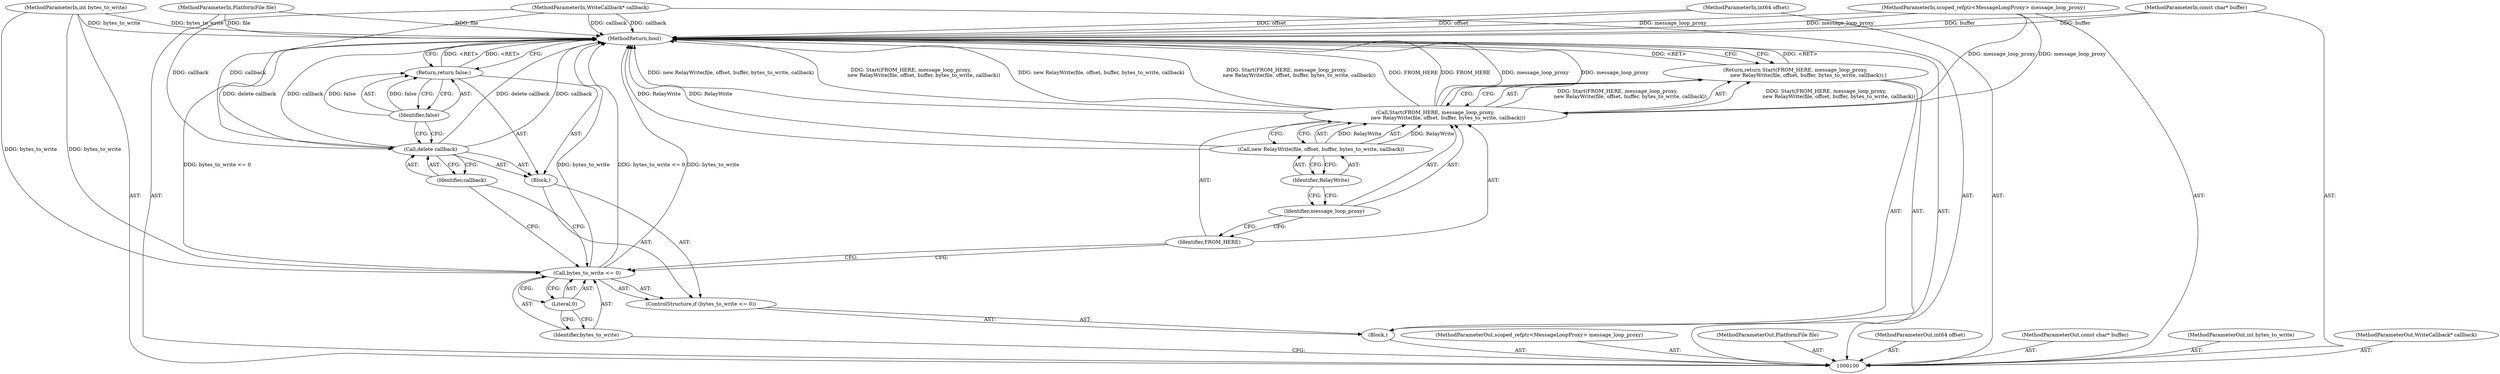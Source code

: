 digraph "0_Chrome_4c19b042ea31bd393d2265656f94339d1c3d82ff_0" {
"1000123" [label="(MethodReturn,bool)"];
"1000116" [label="(Identifier,false)"];
"1000115" [label="(Return,return false;)"];
"1000118" [label="(Call,Start(FROM_HERE, message_loop_proxy,\n                new RelayWrite(file, offset, buffer, bytes_to_write, callback)))"];
"1000119" [label="(Identifier,FROM_HERE)"];
"1000120" [label="(Identifier,message_loop_proxy)"];
"1000117" [label="(Return,return Start(FROM_HERE, message_loop_proxy,\n                new RelayWrite(file, offset, buffer, bytes_to_write, callback));)"];
"1000121" [label="(Call,new RelayWrite(file, offset, buffer, bytes_to_write, callback))"];
"1000122" [label="(Identifier,RelayWrite)"];
"1000101" [label="(MethodParameterIn,scoped_refptr<MessageLoopProxy> message_loop_proxy)"];
"1000153" [label="(MethodParameterOut,scoped_refptr<MessageLoopProxy> message_loop_proxy)"];
"1000102" [label="(MethodParameterIn,PlatformFile file)"];
"1000154" [label="(MethodParameterOut,PlatformFile file)"];
"1000103" [label="(MethodParameterIn,int64 offset)"];
"1000155" [label="(MethodParameterOut,int64 offset)"];
"1000104" [label="(MethodParameterIn,const char* buffer)"];
"1000156" [label="(MethodParameterOut,const char* buffer)"];
"1000105" [label="(MethodParameterIn,int bytes_to_write)"];
"1000157" [label="(MethodParameterOut,int bytes_to_write)"];
"1000107" [label="(Block,)"];
"1000106" [label="(MethodParameterIn,WriteCallback* callback)"];
"1000158" [label="(MethodParameterOut,WriteCallback* callback)"];
"1000108" [label="(ControlStructure,if (bytes_to_write <= 0))"];
"1000111" [label="(Literal,0)"];
"1000112" [label="(Block,)"];
"1000109" [label="(Call,bytes_to_write <= 0)"];
"1000110" [label="(Identifier,bytes_to_write)"];
"1000114" [label="(Identifier,callback)"];
"1000113" [label="(Call,delete callback)"];
"1000123" -> "1000100"  [label="AST: "];
"1000123" -> "1000115"  [label="CFG: "];
"1000123" -> "1000117"  [label="CFG: "];
"1000117" -> "1000123"  [label="DDG: <RET>"];
"1000115" -> "1000123"  [label="DDG: <RET>"];
"1000104" -> "1000123"  [label="DDG: buffer"];
"1000105" -> "1000123"  [label="DDG: bytes_to_write"];
"1000113" -> "1000123"  [label="DDG: callback"];
"1000113" -> "1000123"  [label="DDG: delete callback"];
"1000103" -> "1000123"  [label="DDG: offset"];
"1000118" -> "1000123"  [label="DDG: new RelayWrite(file, offset, buffer, bytes_to_write, callback)"];
"1000118" -> "1000123"  [label="DDG: Start(FROM_HERE, message_loop_proxy,\n                new RelayWrite(file, offset, buffer, bytes_to_write, callback))"];
"1000118" -> "1000123"  [label="DDG: FROM_HERE"];
"1000118" -> "1000123"  [label="DDG: message_loop_proxy"];
"1000102" -> "1000123"  [label="DDG: file"];
"1000121" -> "1000123"  [label="DDG: RelayWrite"];
"1000101" -> "1000123"  [label="DDG: message_loop_proxy"];
"1000109" -> "1000123"  [label="DDG: bytes_to_write"];
"1000109" -> "1000123"  [label="DDG: bytes_to_write <= 0"];
"1000106" -> "1000123"  [label="DDG: callback"];
"1000116" -> "1000115"  [label="AST: "];
"1000116" -> "1000113"  [label="CFG: "];
"1000115" -> "1000116"  [label="CFG: "];
"1000116" -> "1000115"  [label="DDG: false"];
"1000115" -> "1000112"  [label="AST: "];
"1000115" -> "1000116"  [label="CFG: "];
"1000116" -> "1000115"  [label="AST: "];
"1000123" -> "1000115"  [label="CFG: "];
"1000115" -> "1000123"  [label="DDG: <RET>"];
"1000116" -> "1000115"  [label="DDG: false"];
"1000118" -> "1000117"  [label="AST: "];
"1000118" -> "1000121"  [label="CFG: "];
"1000119" -> "1000118"  [label="AST: "];
"1000120" -> "1000118"  [label="AST: "];
"1000121" -> "1000118"  [label="AST: "];
"1000117" -> "1000118"  [label="CFG: "];
"1000118" -> "1000123"  [label="DDG: new RelayWrite(file, offset, buffer, bytes_to_write, callback)"];
"1000118" -> "1000123"  [label="DDG: Start(FROM_HERE, message_loop_proxy,\n                new RelayWrite(file, offset, buffer, bytes_to_write, callback))"];
"1000118" -> "1000123"  [label="DDG: FROM_HERE"];
"1000118" -> "1000123"  [label="DDG: message_loop_proxy"];
"1000118" -> "1000117"  [label="DDG: Start(FROM_HERE, message_loop_proxy,\n                new RelayWrite(file, offset, buffer, bytes_to_write, callback))"];
"1000101" -> "1000118"  [label="DDG: message_loop_proxy"];
"1000121" -> "1000118"  [label="DDG: RelayWrite"];
"1000119" -> "1000118"  [label="AST: "];
"1000119" -> "1000109"  [label="CFG: "];
"1000120" -> "1000119"  [label="CFG: "];
"1000120" -> "1000118"  [label="AST: "];
"1000120" -> "1000119"  [label="CFG: "];
"1000122" -> "1000120"  [label="CFG: "];
"1000117" -> "1000107"  [label="AST: "];
"1000117" -> "1000118"  [label="CFG: "];
"1000118" -> "1000117"  [label="AST: "];
"1000123" -> "1000117"  [label="CFG: "];
"1000117" -> "1000123"  [label="DDG: <RET>"];
"1000118" -> "1000117"  [label="DDG: Start(FROM_HERE, message_loop_proxy,\n                new RelayWrite(file, offset, buffer, bytes_to_write, callback))"];
"1000121" -> "1000118"  [label="AST: "];
"1000121" -> "1000122"  [label="CFG: "];
"1000122" -> "1000121"  [label="AST: "];
"1000118" -> "1000121"  [label="CFG: "];
"1000121" -> "1000123"  [label="DDG: RelayWrite"];
"1000121" -> "1000118"  [label="DDG: RelayWrite"];
"1000122" -> "1000121"  [label="AST: "];
"1000122" -> "1000120"  [label="CFG: "];
"1000121" -> "1000122"  [label="CFG: "];
"1000101" -> "1000100"  [label="AST: "];
"1000101" -> "1000123"  [label="DDG: message_loop_proxy"];
"1000101" -> "1000118"  [label="DDG: message_loop_proxy"];
"1000153" -> "1000100"  [label="AST: "];
"1000102" -> "1000100"  [label="AST: "];
"1000102" -> "1000123"  [label="DDG: file"];
"1000154" -> "1000100"  [label="AST: "];
"1000103" -> "1000100"  [label="AST: "];
"1000103" -> "1000123"  [label="DDG: offset"];
"1000155" -> "1000100"  [label="AST: "];
"1000104" -> "1000100"  [label="AST: "];
"1000104" -> "1000123"  [label="DDG: buffer"];
"1000156" -> "1000100"  [label="AST: "];
"1000105" -> "1000100"  [label="AST: "];
"1000105" -> "1000123"  [label="DDG: bytes_to_write"];
"1000105" -> "1000109"  [label="DDG: bytes_to_write"];
"1000157" -> "1000100"  [label="AST: "];
"1000107" -> "1000100"  [label="AST: "];
"1000108" -> "1000107"  [label="AST: "];
"1000117" -> "1000107"  [label="AST: "];
"1000106" -> "1000100"  [label="AST: "];
"1000106" -> "1000123"  [label="DDG: callback"];
"1000106" -> "1000113"  [label="DDG: callback"];
"1000158" -> "1000100"  [label="AST: "];
"1000108" -> "1000107"  [label="AST: "];
"1000109" -> "1000108"  [label="AST: "];
"1000112" -> "1000108"  [label="AST: "];
"1000111" -> "1000109"  [label="AST: "];
"1000111" -> "1000110"  [label="CFG: "];
"1000109" -> "1000111"  [label="CFG: "];
"1000112" -> "1000108"  [label="AST: "];
"1000113" -> "1000112"  [label="AST: "];
"1000115" -> "1000112"  [label="AST: "];
"1000109" -> "1000108"  [label="AST: "];
"1000109" -> "1000111"  [label="CFG: "];
"1000110" -> "1000109"  [label="AST: "];
"1000111" -> "1000109"  [label="AST: "];
"1000114" -> "1000109"  [label="CFG: "];
"1000119" -> "1000109"  [label="CFG: "];
"1000109" -> "1000123"  [label="DDG: bytes_to_write"];
"1000109" -> "1000123"  [label="DDG: bytes_to_write <= 0"];
"1000105" -> "1000109"  [label="DDG: bytes_to_write"];
"1000110" -> "1000109"  [label="AST: "];
"1000110" -> "1000100"  [label="CFG: "];
"1000111" -> "1000110"  [label="CFG: "];
"1000114" -> "1000113"  [label="AST: "];
"1000114" -> "1000109"  [label="CFG: "];
"1000113" -> "1000114"  [label="CFG: "];
"1000113" -> "1000112"  [label="AST: "];
"1000113" -> "1000114"  [label="CFG: "];
"1000114" -> "1000113"  [label="AST: "];
"1000116" -> "1000113"  [label="CFG: "];
"1000113" -> "1000123"  [label="DDG: callback"];
"1000113" -> "1000123"  [label="DDG: delete callback"];
"1000106" -> "1000113"  [label="DDG: callback"];
}

